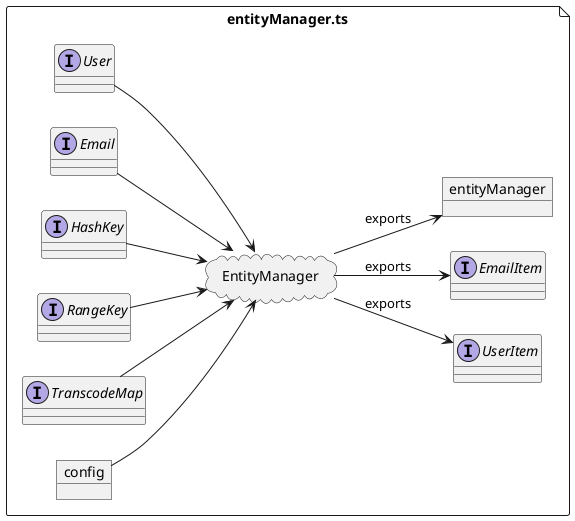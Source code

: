 @startuml entityManager

allowmixing

left to right direction

file "entityManager.ts" as entityManagerTs {
    interface User
    interface Email
    interface HashKey
    interface RangeKey
    interface TranscodeMap
    object config
    cloud EntityManager

    Email --> EntityManager
    User --> EntityManager
    HashKey --> EntityManager
    RangeKey --> EntityManager
    TranscodeMap --> EntityManager
    config --> EntityManager

    interface UserItem
    interface EmailItem
    object entityManager

    EntityManager --> EmailItem: exports
    EntityManager --> UserItem: exports
    EntityManager --> entityManager: exports
}

@enduml